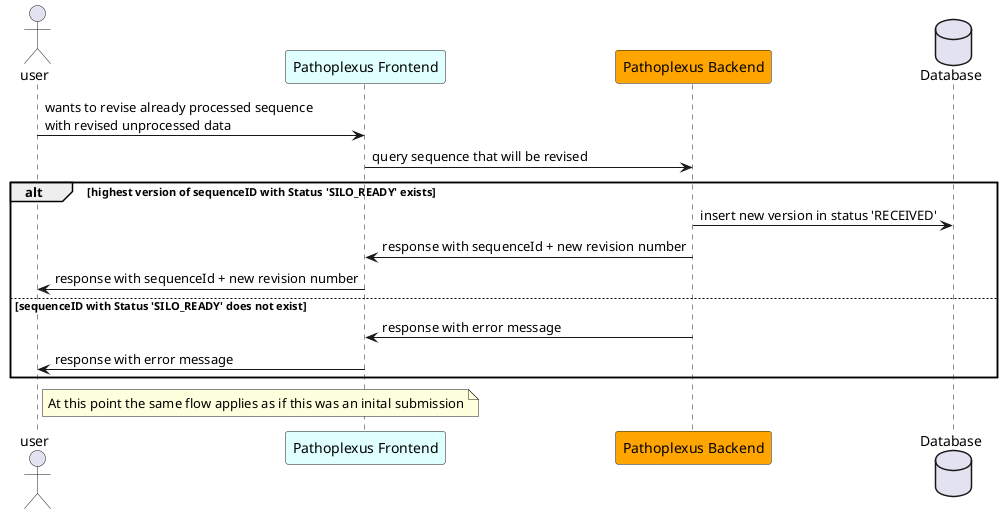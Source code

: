 @startuml
    actor user
    participant "Pathoplexus Frontend" as frontend #LightCyan
    participant "Pathoplexus Backend" as backend #Orange
    database "Database" as DB

    user -> frontend: wants to revise already processed sequence\nwith revised unprocessed data

        frontend -> backend: query sequence that will be revised

    alt highest version of sequenceID with Status 'SILO_READY' exists
        backend -> DB: insert new version in status 'RECEIVED'
    backend -> frontend: response with sequenceId + new revision number
    frontend -> user: response with sequenceId + new revision number
    else sequenceID with Status 'SILO_READY' does not exist
        backend -> frontend: response with error message
        frontend -> user: response with error message
    end

    note right of user
        At this point the same flow applies as if this was an inital submission
    end note
@enduml
